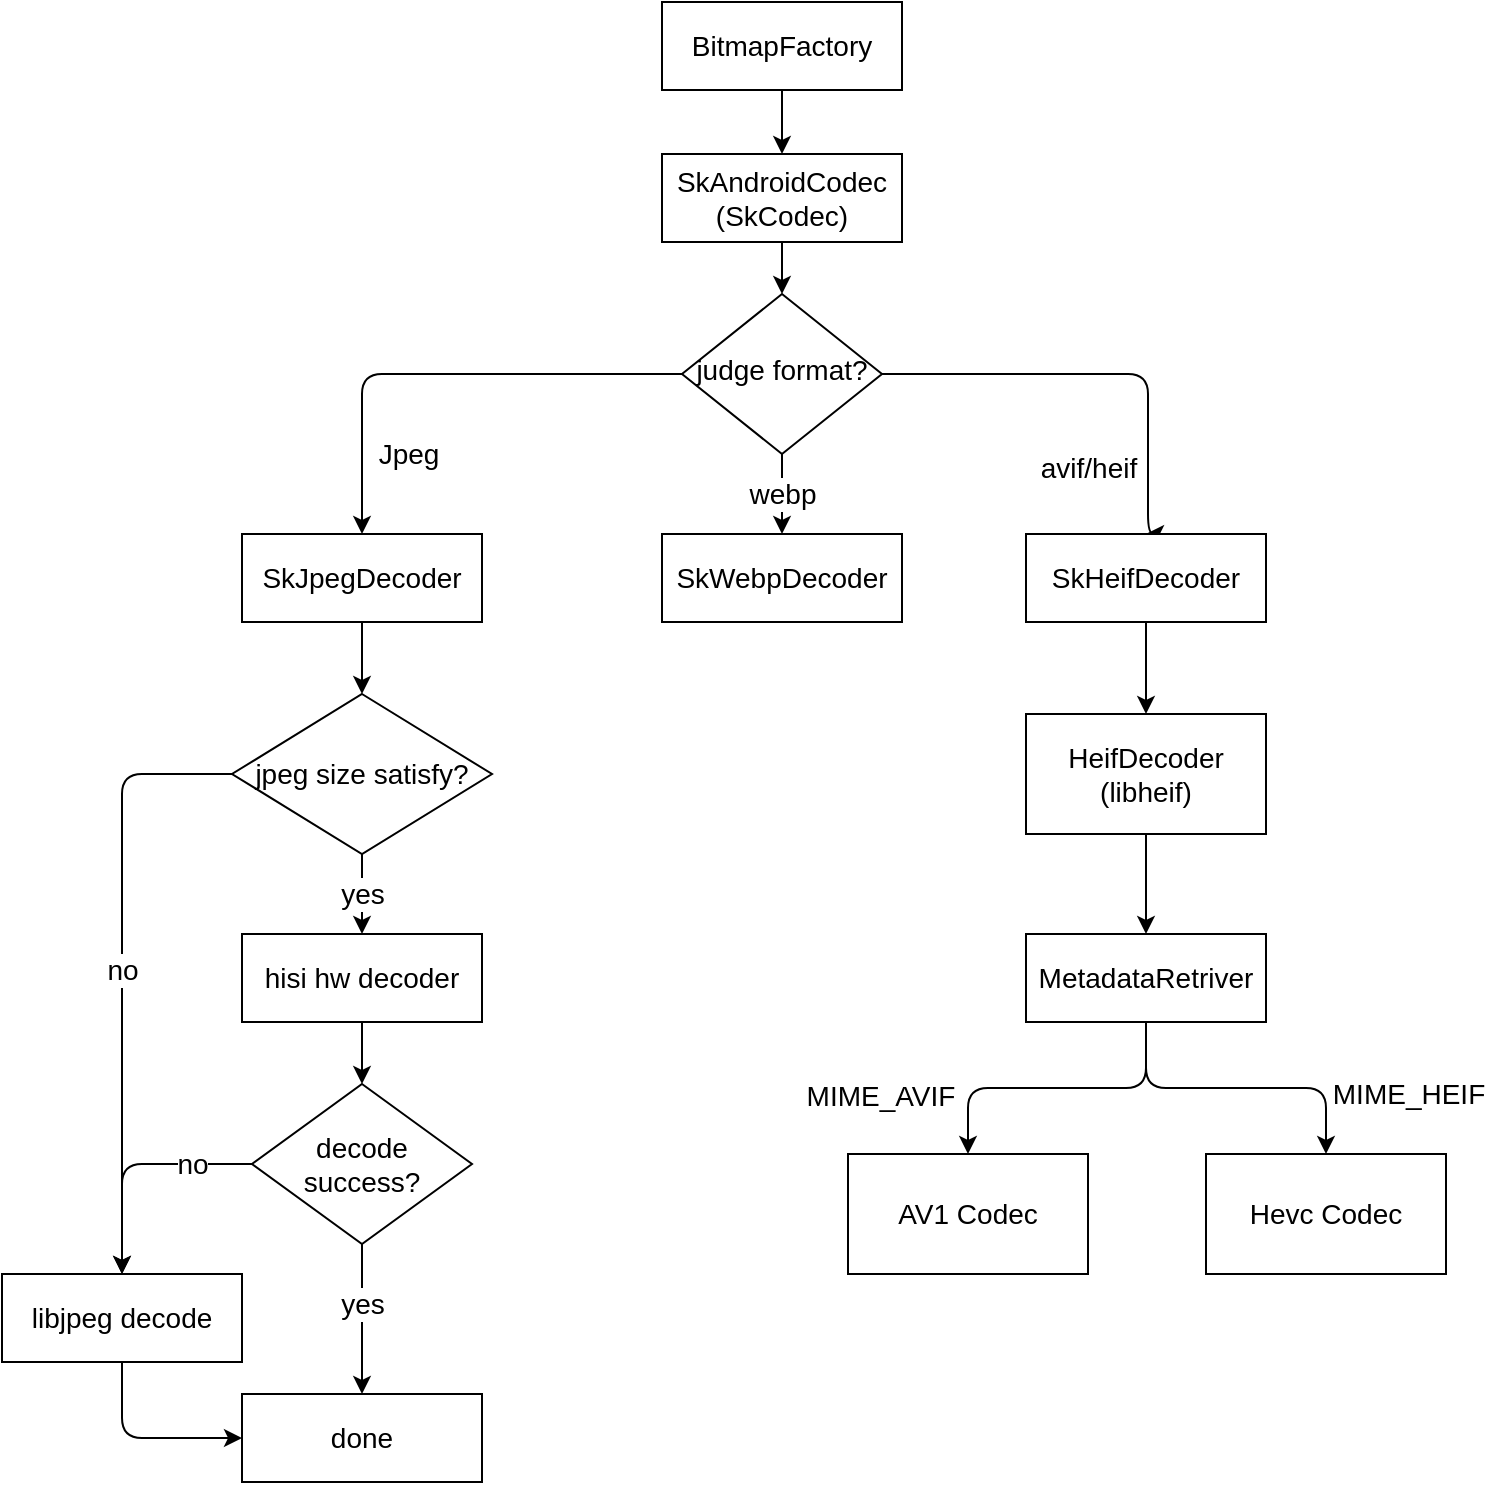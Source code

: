 <mxfile version="17.3.0" type="github" pages="3">
  <diagram id="500orS-XTbBu4sYQltuu" name="skia">
    <mxGraphModel dx="942" dy="634" grid="1" gridSize="10" guides="1" tooltips="1" connect="1" arrows="1" fold="1" page="1" pageScale="1" pageWidth="827" pageHeight="1169" math="0" shadow="0">
      <root>
        <mxCell id="0" />
        <mxCell id="1" parent="0" />
        <mxCell id="MJ2qZwMiihnjcdFoMeks-1" style="edgeStyle=orthogonalEdgeStyle;rounded=0;orthogonalLoop=1;jettySize=auto;html=1;entryX=0.5;entryY=0;entryDx=0;entryDy=0;fontSize=14;" parent="1" source="MJ2qZwMiihnjcdFoMeks-2" target="MJ2qZwMiihnjcdFoMeks-8" edge="1">
          <mxGeometry relative="1" as="geometry" />
        </mxCell>
        <mxCell id="MJ2qZwMiihnjcdFoMeks-2" value="SkAndroidCodec&lt;br&gt;(SkCodec)" style="rounded=0;whiteSpace=wrap;html=1;fontSize=14;glass=0;strokeWidth=1;shadow=0;" parent="1" vertex="1">
          <mxGeometry x="358" y="126" width="120" height="44" as="geometry" />
        </mxCell>
        <mxCell id="MJ2qZwMiihnjcdFoMeks-5" style="edgeStyle=orthogonalEdgeStyle;curved=0;rounded=1;sketch=0;orthogonalLoop=1;jettySize=auto;html=1;entryX=0.5;entryY=0;entryDx=0;entryDy=0;fontSize=14;" parent="1" source="MJ2qZwMiihnjcdFoMeks-8" target="MJ2qZwMiihnjcdFoMeks-10" edge="1">
          <mxGeometry relative="1" as="geometry" />
        </mxCell>
        <mxCell id="MJ2qZwMiihnjcdFoMeks-6" value="Jpeg" style="edgeLabel;html=1;align=center;verticalAlign=middle;resizable=0;points=[];fontSize=14;" parent="MJ2qZwMiihnjcdFoMeks-5" vertex="1" connectable="0">
          <mxGeometry x="-0.12" y="2" relative="1" as="geometry">
            <mxPoint x="-32" y="38" as="offset" />
          </mxGeometry>
        </mxCell>
        <mxCell id="MJ2qZwMiihnjcdFoMeks-7" value="webp" style="edgeStyle=orthogonalEdgeStyle;curved=0;rounded=1;sketch=0;orthogonalLoop=1;jettySize=auto;html=1;fontSize=14;" parent="1" source="MJ2qZwMiihnjcdFoMeks-8" target="MJ2qZwMiihnjcdFoMeks-11" edge="1">
          <mxGeometry relative="1" as="geometry" />
        </mxCell>
        <mxCell id="Aa1SYWjQIrs8PlUR-I1k-2" style="edgeStyle=orthogonalEdgeStyle;rounded=1;orthogonalLoop=1;jettySize=auto;html=1;fontSize=14;exitX=1;exitY=0.5;exitDx=0;exitDy=0;entryX=0.5;entryY=0;entryDx=0;entryDy=0;" edge="1" parent="1" source="MJ2qZwMiihnjcdFoMeks-8" target="Aa1SYWjQIrs8PlUR-I1k-1">
          <mxGeometry relative="1" as="geometry">
            <mxPoint x="463" y="236" as="sourcePoint" />
            <Array as="points">
              <mxPoint x="601" y="236" />
            </Array>
          </mxGeometry>
        </mxCell>
        <mxCell id="Aa1SYWjQIrs8PlUR-I1k-3" value="avif/heif" style="edgeLabel;html=1;align=center;verticalAlign=middle;resizable=0;points=[];fontSize=14;" vertex="1" connectable="0" parent="Aa1SYWjQIrs8PlUR-I1k-2">
          <mxGeometry x="0.306" y="-5" relative="1" as="geometry">
            <mxPoint x="-25" y="40" as="offset" />
          </mxGeometry>
        </mxCell>
        <mxCell id="MJ2qZwMiihnjcdFoMeks-8" value="judge format?" style="rhombus;whiteSpace=wrap;html=1;shadow=0;fontFamily=Helvetica;fontSize=14;align=center;strokeWidth=1;spacing=6;spacingTop=-4;rounded=0;" parent="1" vertex="1">
          <mxGeometry x="368" y="196" width="100" height="80" as="geometry" />
        </mxCell>
        <mxCell id="MJ2qZwMiihnjcdFoMeks-9" value="" style="edgeStyle=orthogonalEdgeStyle;curved=0;rounded=1;sketch=0;orthogonalLoop=1;jettySize=auto;html=1;fontSize=14;" parent="1" source="MJ2qZwMiihnjcdFoMeks-10" target="MJ2qZwMiihnjcdFoMeks-15" edge="1">
          <mxGeometry relative="1" as="geometry" />
        </mxCell>
        <mxCell id="MJ2qZwMiihnjcdFoMeks-10" value="SkJpegDecoder" style="rounded=0;whiteSpace=wrap;html=1;fontSize=14;glass=0;strokeWidth=1;shadow=0;" parent="1" vertex="1">
          <mxGeometry x="148" y="316" width="120" height="44" as="geometry" />
        </mxCell>
        <mxCell id="MJ2qZwMiihnjcdFoMeks-11" value="SkWebpDecoder" style="rounded=0;whiteSpace=wrap;html=1;fontSize=14;glass=0;strokeWidth=1;shadow=0;" parent="1" vertex="1">
          <mxGeometry x="358" y="316" width="120" height="44" as="geometry" />
        </mxCell>
        <mxCell id="MJ2qZwMiihnjcdFoMeks-13" value="yes" style="edgeStyle=orthogonalEdgeStyle;curved=0;rounded=1;sketch=0;orthogonalLoop=1;jettySize=auto;html=1;fontSize=14;" parent="1" source="MJ2qZwMiihnjcdFoMeks-15" target="MJ2qZwMiihnjcdFoMeks-17" edge="1">
          <mxGeometry relative="1" as="geometry" />
        </mxCell>
        <mxCell id="MJ2qZwMiihnjcdFoMeks-14" value="no" style="edgeStyle=orthogonalEdgeStyle;rounded=1;orthogonalLoop=1;jettySize=auto;html=1;exitX=0;exitY=0.5;exitDx=0;exitDy=0;fontSize=14;" parent="1" source="MJ2qZwMiihnjcdFoMeks-15" target="MJ2qZwMiihnjcdFoMeks-23" edge="1">
          <mxGeometry relative="1" as="geometry" />
        </mxCell>
        <mxCell id="MJ2qZwMiihnjcdFoMeks-15" value="jpeg size satisfy?" style="rhombus;whiteSpace=wrap;html=1;rounded=0;sketch=0;fontSize=14;" parent="1" vertex="1">
          <mxGeometry x="143" y="396" width="130" height="80" as="geometry" />
        </mxCell>
        <mxCell id="MJ2qZwMiihnjcdFoMeks-16" style="edgeStyle=orthogonalEdgeStyle;curved=0;rounded=1;sketch=0;orthogonalLoop=1;jettySize=auto;html=1;entryX=0.5;entryY=0;entryDx=0;entryDy=0;fontSize=14;" parent="1" source="MJ2qZwMiihnjcdFoMeks-17" target="MJ2qZwMiihnjcdFoMeks-21" edge="1">
          <mxGeometry relative="1" as="geometry" />
        </mxCell>
        <mxCell id="MJ2qZwMiihnjcdFoMeks-17" value="hisi hw decoder" style="rounded=0;whiteSpace=wrap;html=1;fontSize=14;glass=0;strokeWidth=1;shadow=0;" parent="1" vertex="1">
          <mxGeometry x="148" y="516" width="120" height="44" as="geometry" />
        </mxCell>
        <mxCell id="MJ2qZwMiihnjcdFoMeks-18" value="no" style="edgeStyle=orthogonalEdgeStyle;curved=0;rounded=1;sketch=0;orthogonalLoop=1;jettySize=auto;html=1;entryX=0.5;entryY=0;entryDx=0;entryDy=0;fontSize=14;" parent="1" source="MJ2qZwMiihnjcdFoMeks-21" target="MJ2qZwMiihnjcdFoMeks-23" edge="1">
          <mxGeometry x="-0.492" relative="1" as="geometry">
            <mxPoint as="offset" />
          </mxGeometry>
        </mxCell>
        <mxCell id="MJ2qZwMiihnjcdFoMeks-19" style="edgeStyle=orthogonalEdgeStyle;curved=0;rounded=1;sketch=0;orthogonalLoop=1;jettySize=auto;html=1;entryX=0.5;entryY=0;entryDx=0;entryDy=0;fontSize=14;" parent="1" source="MJ2qZwMiihnjcdFoMeks-21" target="MJ2qZwMiihnjcdFoMeks-24" edge="1">
          <mxGeometry relative="1" as="geometry">
            <Array as="points">
              <mxPoint x="208" y="706" />
              <mxPoint x="208" y="706" />
            </Array>
          </mxGeometry>
        </mxCell>
        <mxCell id="MJ2qZwMiihnjcdFoMeks-20" value="yes" style="edgeLabel;html=1;align=center;verticalAlign=middle;resizable=0;points=[];fontSize=14;" parent="MJ2qZwMiihnjcdFoMeks-19" vertex="1" connectable="0">
          <mxGeometry x="-0.827" y="-1" relative="1" as="geometry">
            <mxPoint x="1" y="23" as="offset" />
          </mxGeometry>
        </mxCell>
        <mxCell id="MJ2qZwMiihnjcdFoMeks-21" value="decode success?" style="rhombus;whiteSpace=wrap;html=1;rounded=0;sketch=0;fontSize=14;" parent="1" vertex="1">
          <mxGeometry x="153" y="591" width="110" height="80" as="geometry" />
        </mxCell>
        <mxCell id="MJ2qZwMiihnjcdFoMeks-22" style="edgeStyle=orthogonalEdgeStyle;rounded=1;orthogonalLoop=1;jettySize=auto;html=1;entryX=0;entryY=0.5;entryDx=0;entryDy=0;fontSize=14;" parent="1" source="MJ2qZwMiihnjcdFoMeks-23" target="MJ2qZwMiihnjcdFoMeks-24" edge="1">
          <mxGeometry relative="1" as="geometry" />
        </mxCell>
        <mxCell id="MJ2qZwMiihnjcdFoMeks-23" value="libjpeg decode" style="rounded=0;whiteSpace=wrap;html=1;fontSize=14;glass=0;strokeWidth=1;shadow=0;" parent="1" vertex="1">
          <mxGeometry x="28" y="686" width="120" height="44" as="geometry" />
        </mxCell>
        <mxCell id="MJ2qZwMiihnjcdFoMeks-24" value="done" style="rounded=0;whiteSpace=wrap;html=1;fontSize=14;glass=0;strokeWidth=1;shadow=0;" parent="1" vertex="1">
          <mxGeometry x="148" y="746" width="120" height="44" as="geometry" />
        </mxCell>
        <mxCell id="PBzpi2QiT0-hBkKqJuno-2" style="edgeStyle=orthogonalEdgeStyle;rounded=0;orthogonalLoop=1;jettySize=auto;html=1;entryX=0.5;entryY=0;entryDx=0;entryDy=0;fontSize=14;" parent="1" source="PBzpi2QiT0-hBkKqJuno-1" target="MJ2qZwMiihnjcdFoMeks-2" edge="1">
          <mxGeometry relative="1" as="geometry" />
        </mxCell>
        <mxCell id="PBzpi2QiT0-hBkKqJuno-1" value="BitmapFactory" style="rounded=0;whiteSpace=wrap;html=1;fontSize=14;glass=0;strokeWidth=1;shadow=0;" parent="1" vertex="1">
          <mxGeometry x="358" y="50" width="120" height="44" as="geometry" />
        </mxCell>
        <mxCell id="I4JQez4P7GIW5LG1t6vE-2" value="" style="edgeStyle=orthogonalEdgeStyle;rounded=1;orthogonalLoop=1;jettySize=auto;html=1;fontSize=14;" edge="1" parent="1" source="Aa1SYWjQIrs8PlUR-I1k-1" target="I4JQez4P7GIW5LG1t6vE-1">
          <mxGeometry relative="1" as="geometry" />
        </mxCell>
        <mxCell id="Aa1SYWjQIrs8PlUR-I1k-1" value="SkHeifDecoder" style="rounded=0;whiteSpace=wrap;html=1;fontSize=14;glass=0;strokeWidth=1;shadow=0;" vertex="1" parent="1">
          <mxGeometry x="540" y="316" width="120" height="44" as="geometry" />
        </mxCell>
        <mxCell id="I4JQez4P7GIW5LG1t6vE-4" value="" style="edgeStyle=orthogonalEdgeStyle;rounded=1;orthogonalLoop=1;jettySize=auto;html=1;fontSize=14;" edge="1" parent="1" source="I4JQez4P7GIW5LG1t6vE-1" target="I4JQez4P7GIW5LG1t6vE-3">
          <mxGeometry relative="1" as="geometry" />
        </mxCell>
        <mxCell id="I4JQez4P7GIW5LG1t6vE-1" value="HeifDecoder&lt;br&gt;(libheif)" style="whiteSpace=wrap;html=1;fontSize=14;rounded=0;glass=0;strokeWidth=1;shadow=0;" vertex="1" parent="1">
          <mxGeometry x="540" y="406" width="120" height="60" as="geometry" />
        </mxCell>
        <mxCell id="I4JQez4P7GIW5LG1t6vE-6" value="" style="edgeStyle=orthogonalEdgeStyle;rounded=1;orthogonalLoop=1;jettySize=auto;html=1;fontSize=14;" edge="1" parent="1" source="I4JQez4P7GIW5LG1t6vE-3" target="I4JQez4P7GIW5LG1t6vE-5">
          <mxGeometry relative="1" as="geometry" />
        </mxCell>
        <mxCell id="I4JQez4P7GIW5LG1t6vE-9" value="MIME_AVIF" style="edgeLabel;html=1;align=center;verticalAlign=middle;resizable=0;points=[];fontSize=14;" vertex="1" connectable="0" parent="I4JQez4P7GIW5LG1t6vE-6">
          <mxGeometry x="0.441" y="8" relative="1" as="geometry">
            <mxPoint x="-55" y="-4" as="offset" />
          </mxGeometry>
        </mxCell>
        <mxCell id="I4JQez4P7GIW5LG1t6vE-8" style="edgeStyle=orthogonalEdgeStyle;rounded=1;orthogonalLoop=1;jettySize=auto;html=1;fontSize=14;" edge="1" parent="1" source="I4JQez4P7GIW5LG1t6vE-3" target="I4JQez4P7GIW5LG1t6vE-7">
          <mxGeometry relative="1" as="geometry" />
        </mxCell>
        <mxCell id="I4JQez4P7GIW5LG1t6vE-10" value="MIME_HEIF" style="edgeLabel;html=1;align=center;verticalAlign=middle;resizable=0;points=[];fontSize=14;" vertex="1" connectable="0" parent="I4JQez4P7GIW5LG1t6vE-8">
          <mxGeometry x="0.369" y="-3" relative="1" as="geometry">
            <mxPoint x="57" as="offset" />
          </mxGeometry>
        </mxCell>
        <mxCell id="I4JQez4P7GIW5LG1t6vE-3" value="MetadataRetriver" style="whiteSpace=wrap;html=1;fontSize=14;rounded=0;glass=0;strokeWidth=1;shadow=0;" vertex="1" parent="1">
          <mxGeometry x="540" y="516" width="120" height="44" as="geometry" />
        </mxCell>
        <mxCell id="I4JQez4P7GIW5LG1t6vE-5" value="AV1 Codec" style="whiteSpace=wrap;html=1;fontSize=14;rounded=0;glass=0;strokeWidth=1;shadow=0;" vertex="1" parent="1">
          <mxGeometry x="451" y="626" width="120" height="60" as="geometry" />
        </mxCell>
        <mxCell id="I4JQez4P7GIW5LG1t6vE-7" value="Hevc Codec" style="whiteSpace=wrap;html=1;fontSize=14;rounded=0;glass=0;strokeWidth=1;shadow=0;" vertex="1" parent="1">
          <mxGeometry x="630" y="626" width="120" height="60" as="geometry" />
        </mxCell>
      </root>
    </mxGraphModel>
  </diagram>
  <diagram id="ddJc31vK7v3fRZzdFu9u" name="audio_standard">
    <mxGraphModel dx="942" dy="634" grid="1" gridSize="10" guides="1" tooltips="1" connect="1" arrows="1" fold="1" page="1" pageScale="1" pageWidth="827" pageHeight="1169" math="0" shadow="0">
      <root>
        <mxCell id="0" />
        <mxCell id="1" parent="0" />
        <mxCell id="QzZd-J87ujcWPTXY1pYF-1" value="CLASS_TYPE_PRIMARY" style="edgeStyle=orthogonalEdgeStyle;rounded=0;sketch=0;orthogonalLoop=1;jettySize=auto;html=1;fontSize=14;" parent="1" source="QzZd-J87ujcWPTXY1pYF-4" target="QzZd-J87ujcWPTXY1pYF-7" edge="1">
          <mxGeometry x="0.737" relative="1" as="geometry">
            <mxPoint as="offset" />
          </mxGeometry>
        </mxCell>
        <mxCell id="QzZd-J87ujcWPTXY1pYF-2" value="&lt;span style=&quot;color: rgb(0, 0, 0); font-family: helvetica; font-size: 14px; font-style: normal; font-weight: 400; letter-spacing: normal; text-align: center; text-indent: 0px; text-transform: none; word-spacing: 0px; background-color: rgb(255, 255, 255); display: inline; float: none;&quot;&gt;CLASS_TYPE_A2DP&lt;/span&gt;" style="edgeStyle=orthogonalEdgeStyle;curved=0;rounded=1;sketch=0;orthogonalLoop=1;jettySize=auto;html=1;fontSize=14;" parent="1" edge="1">
          <mxGeometry relative="1" as="geometry">
            <mxPoint x="426" y="330" as="sourcePoint" />
            <mxPoint x="426" y="410" as="targetPoint" />
            <mxPoint as="offset" />
          </mxGeometry>
        </mxCell>
        <mxCell id="QzZd-J87ujcWPTXY1pYF-3" value="&lt;span style=&quot;color: rgb(0, 0, 0); font-family: helvetica; font-size: 14px; font-style: normal; font-weight: 400; letter-spacing: normal; text-align: center; text-indent: 0px; text-transform: none; word-spacing: 0px; background-color: rgb(255, 255, 255); display: inline; float: none;&quot;&gt;CLASS_TYPE_DISTRIBUTEDAUDIO&lt;/span&gt;" style="edgeStyle=orthogonalEdgeStyle;rounded=0;sketch=0;orthogonalLoop=1;jettySize=auto;html=1;fontSize=14;" parent="1" source="QzZd-J87ujcWPTXY1pYF-4" target="QzZd-J87ujcWPTXY1pYF-10" edge="1">
          <mxGeometry x="0.73" relative="1" as="geometry">
            <mxPoint as="offset" />
          </mxGeometry>
        </mxCell>
        <mxCell id="QzZd-J87ujcWPTXY1pYF-4" value="RenderSInkAdapter" style="rounded=0;whiteSpace=wrap;html=1;sketch=0;fontSize=12;" parent="1" vertex="1">
          <mxGeometry x="365" y="280" width="120" height="60" as="geometry" />
        </mxCell>
        <mxCell id="QzZd-J87ujcWPTXY1pYF-5" style="edgeStyle=orthogonalEdgeStyle;rounded=0;orthogonalLoop=1;jettySize=auto;html=1;entryX=0.5;entryY=0;entryDx=0;entryDy=0;fontSize=14;" parent="1" source="QzZd-J87ujcWPTXY1pYF-7" target="QzZd-J87ujcWPTXY1pYF-16" edge="1">
          <mxGeometry relative="1" as="geometry" />
        </mxCell>
        <mxCell id="QzZd-J87ujcWPTXY1pYF-6" style="edgeStyle=orthogonalEdgeStyle;rounded=0;orthogonalLoop=1;jettySize=auto;html=1;fontSize=14;" parent="1" source="QzZd-J87ujcWPTXY1pYF-7" target="QzZd-J87ujcWPTXY1pYF-18" edge="1">
          <mxGeometry relative="1" as="geometry" />
        </mxCell>
        <mxCell id="QzZd-J87ujcWPTXY1pYF-7" value="AudioRendererSink" style="rounded=0;whiteSpace=wrap;html=1;sketch=0;fontSize=12;" parent="1" vertex="1">
          <mxGeometry x="111" y="410" width="120" height="60" as="geometry" />
        </mxCell>
        <mxCell id="QzZd-J87ujcWPTXY1pYF-8" value="BlutoothAudioRendererSink" style="rounded=0;whiteSpace=wrap;html=1;sketch=0;fontSize=12;" parent="1" vertex="1">
          <mxGeometry x="345" y="410" width="160" height="60" as="geometry" />
        </mxCell>
        <mxCell id="QzZd-J87ujcWPTXY1pYF-9" style="edgeStyle=orthogonalEdgeStyle;rounded=0;orthogonalLoop=1;jettySize=auto;html=1;fontSize=14;" parent="1" source="QzZd-J87ujcWPTXY1pYF-10" target="QzZd-J87ujcWPTXY1pYF-24" edge="1">
          <mxGeometry relative="1" as="geometry" />
        </mxCell>
        <mxCell id="QzZd-J87ujcWPTXY1pYF-10" value="DistributedAudioRenderSink" style="rounded=0;whiteSpace=wrap;html=1;sketch=0;fillColor=#ffe6cc;strokeColor=#d79b00;fontSize=12;" parent="1" vertex="1">
          <mxGeometry x="591" y="410" width="160" height="60" as="geometry" />
        </mxCell>
        <mxCell id="QzZd-J87ujcWPTXY1pYF-11" style="edgeStyle=orthogonalEdgeStyle;rounded=0;orthogonalLoop=1;jettySize=auto;html=1;entryX=0.5;entryY=0;entryDx=0;entryDy=0;fontSize=14;" parent="1" source="QzZd-J87ujcWPTXY1pYF-12" target="QzZd-J87ujcWPTXY1pYF-4" edge="1">
          <mxGeometry relative="1" as="geometry" />
        </mxCell>
        <mxCell id="QzZd-J87ujcWPTXY1pYF-12" value="RendererSinkInit" style="rounded=0;whiteSpace=wrap;html=1;sketch=0;fontSize=14;" parent="1" vertex="1">
          <mxGeometry x="365" y="190" width="120" height="60" as="geometry" />
        </mxCell>
        <mxCell id="QzZd-J87ujcWPTXY1pYF-13" style="edgeStyle=orthogonalEdgeStyle;rounded=0;orthogonalLoop=1;jettySize=auto;html=1;entryX=0.5;entryY=0;entryDx=0;entryDy=0;fontSize=14;" parent="1" source="QzZd-J87ujcWPTXY1pYF-14" target="QzZd-J87ujcWPTXY1pYF-12" edge="1">
          <mxGeometry relative="1" as="geometry" />
        </mxCell>
        <mxCell id="QzZd-J87ujcWPTXY1pYF-14" value="PaHdiSinkNew" style="rounded=0;whiteSpace=wrap;html=1;sketch=0;fontSize=14;" parent="1" vertex="1">
          <mxGeometry x="365" y="100" width="120" height="60" as="geometry" />
        </mxCell>
        <mxCell id="QzZd-J87ujcWPTXY1pYF-15" style="edgeStyle=orthogonalEdgeStyle;rounded=0;orthogonalLoop=1;jettySize=auto;html=1;entryX=0.5;entryY=0;entryDx=0;entryDy=0;fontSize=14;" parent="1" source="QzZd-J87ujcWPTXY1pYF-16" target="QzZd-J87ujcWPTXY1pYF-21" edge="1">
          <mxGeometry relative="1" as="geometry" />
        </mxCell>
        <mxCell id="QzZd-J87ujcWPTXY1pYF-16" value="audio_adapter_service" style="rounded=0;whiteSpace=wrap;html=1;sketch=0;fontSize=12;" parent="1" vertex="1">
          <mxGeometry x="31" y="584" width="120" height="60" as="geometry" />
        </mxCell>
        <mxCell id="QzZd-J87ujcWPTXY1pYF-17" style="edgeStyle=orthogonalEdgeStyle;rounded=0;orthogonalLoop=1;jettySize=auto;html=1;entryX=0.5;entryY=0;entryDx=0;entryDy=0;fontSize=14;" parent="1" source="QzZd-J87ujcWPTXY1pYF-18" target="QzZd-J87ujcWPTXY1pYF-22" edge="1">
          <mxGeometry relative="1" as="geometry" />
        </mxCell>
        <mxCell id="QzZd-J87ujcWPTXY1pYF-18" value="audio_hdi_service" style="rounded=0;whiteSpace=wrap;html=1;sketch=0;fontSize=14;" parent="1" vertex="1">
          <mxGeometry x="225" y="584" width="120" height="60" as="geometry" />
        </mxCell>
        <mxCell id="QzZd-J87ujcWPTXY1pYF-19" value="Baltimore" style="text;html=1;resizable=0;autosize=1;align=center;verticalAlign=middle;points=[];fillColor=none;strokeColor=none;rounded=0;fontSize=14;" parent="1" vertex="1">
          <mxGeometry x="16" y="564" width="70" height="20" as="geometry" />
        </mxCell>
        <mxCell id="QzZd-J87ujcWPTXY1pYF-20" value="bluezone" style="text;html=1;resizable=0;autosize=1;align=center;verticalAlign=middle;points=[];fillColor=none;strokeColor=none;rounded=0;fontSize=14;" parent="1" vertex="1">
          <mxGeometry x="295" y="564" width="70" height="20" as="geometry" />
        </mxCell>
        <mxCell id="QzZd-J87ujcWPTXY1pYF-21" value="hisi device hal" style="rounded=0;whiteSpace=wrap;html=1;sketch=0;fontSize=14;" parent="1" vertex="1">
          <mxGeometry x="31" y="684" width="120" height="60" as="geometry" />
        </mxCell>
        <mxCell id="QzZd-J87ujcWPTXY1pYF-22" value="open device hdf" style="rounded=0;whiteSpace=wrap;html=1;sketch=0;fontSize=14;" parent="1" vertex="1">
          <mxGeometry x="225" y="684" width="120" height="60" as="geometry" />
        </mxCell>
        <mxCell id="QzZd-J87ujcWPTXY1pYF-23" value="" style="endArrow=none;dashed=1;html=1;rounded=0;fontSize=14;" parent="1" edge="1">
          <mxGeometry width="50" height="50" relative="1" as="geometry">
            <mxPoint x="21" y="502" as="sourcePoint" />
            <mxPoint x="811" y="502" as="targetPoint" />
          </mxGeometry>
        </mxCell>
        <mxCell id="QzZd-J87ujcWPTXY1pYF-24" value="distributed_audio_&lt;br style=&quot;font-size: 14px;&quot;&gt;adapter_service" style="rounded=0;html=1;sketch=0;fillColor=#dae8fc;strokeColor=#6c8ebf;whiteSpace=wrap;fontSize=14;" parent="1" vertex="1">
          <mxGeometry x="611" y="560" width="120" height="60" as="geometry" />
        </mxCell>
        <mxCell id="QzZd-J87ujcWPTXY1pYF-25" value="HDI" style="text;html=1;resizable=0;autosize=1;align=center;verticalAlign=middle;points=[];fillColor=none;strokeColor=none;rounded=0;fontSize=14;" parent="1" vertex="1">
          <mxGeometry x="26" y="480" width="40" height="20" as="geometry" />
        </mxCell>
      </root>
    </mxGraphModel>
  </diagram>
  <diagram id="TrVGcVlIdTUBXknsnCSI" name="audio_resample">
    <mxGraphModel dx="942" dy="634" grid="1" gridSize="10" guides="1" tooltips="1" connect="1" arrows="1" fold="1" page="1" pageScale="1" pageWidth="827" pageHeight="1169" math="0" shadow="0">
      <root>
        <mxCell id="0" />
        <mxCell id="1" parent="0" />
        <mxCell id="lPMabNqez4jnaqoCPft8-7" value="Codec" style="rounded=0;whiteSpace=wrap;html=1;align=left;verticalAlign=top;fontSize=14;" parent="1" vertex="1">
          <mxGeometry x="78" y="830" width="675" height="110" as="geometry" />
        </mxCell>
        <mxCell id="lPMabNqez4jnaqoCPft8-2" value="HIFI" style="rounded=0;whiteSpace=wrap;html=1;align=left;verticalAlign=top;fontSize=14;" parent="1" vertex="1">
          <mxGeometry x="78" y="630" width="675" height="160" as="geometry" />
        </mxCell>
        <mxCell id="YdGlFqyfEmOTLMtge3Zq-1" value="Primary HAL" style="rounded=0;whiteSpace=wrap;html=1;align=left;verticalAlign=top;fontSize=14;" parent="1" vertex="1">
          <mxGeometry x="78" y="450" width="675" height="160" as="geometry" />
        </mxCell>
        <mxCell id="YdGlFqyfEmOTLMtge3Zq-2" value="AudioFlinger" style="rounded=0;whiteSpace=wrap;html=1;align=left;verticalAlign=top;fontSize=14;" parent="1" vertex="1">
          <mxGeometry x="78" y="170" width="675" height="230" as="geometry" />
        </mxCell>
        <mxCell id="YdGlFqyfEmOTLMtge3Zq-3" style="edgeStyle=orthogonalEdgeStyle;rounded=0;orthogonalLoop=1;jettySize=auto;html=1;fontSize=14;" parent="1" source="YdGlFqyfEmOTLMtge3Zq-4" target="YdGlFqyfEmOTLMtge3Zq-16" edge="1">
          <mxGeometry relative="1" as="geometry" />
        </mxCell>
        <mxCell id="YdGlFqyfEmOTLMtge3Zq-4" value="primary" style="rounded=0;whiteSpace=wrap;html=1;fontSize=14;" parent="1" vertex="1">
          <mxGeometry x="153" y="200" width="120" height="60" as="geometry" />
        </mxCell>
        <mxCell id="YdGlFqyfEmOTLMtge3Zq-5" style="edgeStyle=orthogonalEdgeStyle;rounded=0;orthogonalLoop=1;jettySize=auto;html=1;entryX=0.5;entryY=0;entryDx=0;entryDy=0;fontSize=14;" parent="1" source="YdGlFqyfEmOTLMtge3Zq-6" target="YdGlFqyfEmOTLMtge3Zq-16" edge="1">
          <mxGeometry relative="1" as="geometry" />
        </mxCell>
        <mxCell id="YdGlFqyfEmOTLMtge3Zq-6" value="deepbuffer" style="rounded=0;whiteSpace=wrap;html=1;fontSize=14;" parent="1" vertex="1">
          <mxGeometry x="303" y="200" width="120" height="60" as="geometry" />
        </mxCell>
        <mxCell id="YdGlFqyfEmOTLMtge3Zq-7" style="edgeStyle=orthogonalEdgeStyle;rounded=0;orthogonalLoop=1;jettySize=auto;html=1;fontSize=14;" parent="1" source="YdGlFqyfEmOTLMtge3Zq-8" target="YdGlFqyfEmOTLMtge3Zq-14" edge="1">
          <mxGeometry relative="1" as="geometry" />
        </mxCell>
        <mxCell id="YdGlFqyfEmOTLMtge3Zq-8" value="direct&lt;br&gt;&lt;br&gt;44100, 2ch, 16bit" style="rounded=0;whiteSpace=wrap;html=1;fontSize=14;" parent="1" vertex="1">
          <mxGeometry x="453" y="200" width="120" height="60" as="geometry" />
        </mxCell>
        <mxCell id="YdGlFqyfEmOTLMtge3Zq-9" style="edgeStyle=orthogonalEdgeStyle;rounded=0;orthogonalLoop=1;jettySize=auto;html=1;fontSize=14;" parent="1" source="YdGlFqyfEmOTLMtge3Zq-10" target="YdGlFqyfEmOTLMtge3Zq-20" edge="1">
          <mxGeometry relative="1" as="geometry" />
        </mxCell>
        <mxCell id="YdGlFqyfEmOTLMtge3Zq-10" value="offload&lt;br style=&quot;font-size: 14px;&quot;&gt;&lt;br style=&quot;font-size: 14px;&quot;&gt;mp3/aac" style="rounded=0;whiteSpace=wrap;html=1;fontSize=14;" parent="1" vertex="1">
          <mxGeometry x="615" y="200" width="120" height="60" as="geometry" />
        </mxCell>
        <mxCell id="YdGlFqyfEmOTLMtge3Zq-11" style="edgeStyle=orthogonalEdgeStyle;rounded=0;orthogonalLoop=1;jettySize=auto;html=1;fontSize=14;entryX=0.5;entryY=0;entryDx=0;entryDy=0;" parent="1" source="YdGlFqyfEmOTLMtge3Zq-12" target="YdGlFqyfEmOTLMtge3Zq-2" edge="1">
          <mxGeometry relative="1" as="geometry" />
        </mxCell>
        <mxCell id="YdGlFqyfEmOTLMtge3Zq-12" value="AudioTrack&lt;br style=&quot;font-size: 14px;&quot;&gt;&lt;br style=&quot;font-size: 14px;&quot;&gt;&lt;span style=&quot;font-size: 14px;&quot;&gt;44100, 2ch, 16bit&lt;/span&gt;" style="rounded=0;whiteSpace=wrap;html=1;fontSize=14;" parent="1" vertex="1">
          <mxGeometry x="298" y="60" width="235" height="60" as="geometry" />
        </mxCell>
        <mxCell id="BvIoxhBFIJB7n_9em87E-5" style="edgeStyle=orthogonalEdgeStyle;rounded=0;orthogonalLoop=1;jettySize=auto;html=1;entryX=0.5;entryY=0;entryDx=0;entryDy=0;fontSize=14;" edge="1" parent="1" source="YdGlFqyfEmOTLMtge3Zq-13" target="lPMabNqez4jnaqoCPft8-3">
          <mxGeometry relative="1" as="geometry" />
        </mxCell>
        <mxCell id="YdGlFqyfEmOTLMtge3Zq-13" value="deepbuffer module" style="rounded=0;whiteSpace=wrap;html=1;fontSize=14;" parent="1" vertex="1">
          <mxGeometry x="298" y="510" width="120" height="60" as="geometry" />
        </mxCell>
        <mxCell id="BvIoxhBFIJB7n_9em87E-4" style="edgeStyle=orthogonalEdgeStyle;rounded=0;orthogonalLoop=1;jettySize=auto;html=1;fontSize=14;" edge="1" parent="1" source="YdGlFqyfEmOTLMtge3Zq-14" target="lPMabNqez4jnaqoCPft8-3">
          <mxGeometry relative="1" as="geometry">
            <Array as="points">
              <mxPoint x="513" y="600" />
              <mxPoint x="358" y="600" />
            </Array>
          </mxGeometry>
        </mxCell>
        <mxCell id="YdGlFqyfEmOTLMtge3Zq-14" value="&lt;span&gt;direct module&lt;/span&gt;" style="rounded=0;whiteSpace=wrap;html=1;fontSize=14;" parent="1" vertex="1">
          <mxGeometry x="453" y="510" width="120" height="60" as="geometry" />
        </mxCell>
        <mxCell id="YdGlFqyfEmOTLMtge3Zq-15" value="48000, 2ch, 16bit" style="edgeStyle=orthogonalEdgeStyle;rounded=0;orthogonalLoop=1;jettySize=auto;html=1;fontSize=14;" parent="1" source="YdGlFqyfEmOTLMtge3Zq-16" target="YdGlFqyfEmOTLMtge3Zq-17" edge="1">
          <mxGeometry x="-0.512" relative="1" as="geometry">
            <mxPoint as="offset" />
            <Array as="points">
              <mxPoint x="278" y="430" />
              <mxPoint x="213" y="430" />
            </Array>
          </mxGeometry>
        </mxCell>
        <mxCell id="YdGlFqyfEmOTLMtge3Zq-16" value="resample&lt;br style=&quot;font-size: 14px;&quot;&gt;&lt;br style=&quot;font-size: 14px;&quot;&gt;libaudioprocessing" style="rounded=0;whiteSpace=wrap;html=1;fillColor=#f8cecc;strokeColor=#b85450;fontSize=14;" parent="1" vertex="1">
          <mxGeometry x="218" y="310" width="120" height="60" as="geometry" />
        </mxCell>
        <mxCell id="lPMabNqez4jnaqoCPft8-6" style="edgeStyle=orthogonalEdgeStyle;rounded=0;orthogonalLoop=1;jettySize=auto;html=1;entryX=0.5;entryY=0;entryDx=0;entryDy=0;fontSize=14;exitX=0.5;exitY=1;exitDx=0;exitDy=0;" parent="1" source="YdGlFqyfEmOTLMtge3Zq-17" target="lPMabNqez4jnaqoCPft8-3" edge="1">
          <mxGeometry relative="1" as="geometry">
            <Array as="points">
              <mxPoint x="213" y="600" />
              <mxPoint x="358" y="600" />
            </Array>
          </mxGeometry>
        </mxCell>
        <mxCell id="YdGlFqyfEmOTLMtge3Zq-17" value="primary module&lt;br style=&quot;font-size: 14px;&quot;&gt;48000, 2ch, 16bit" style="rounded=0;whiteSpace=wrap;html=1;fontSize=14;" parent="1" vertex="1">
          <mxGeometry x="153" y="510" width="120" height="60" as="geometry" />
        </mxCell>
        <mxCell id="YdGlFqyfEmOTLMtge3Zq-19" value="" style="edgeStyle=orthogonalEdgeStyle;rounded=0;orthogonalLoop=1;jettySize=auto;html=1;exitX=0.5;exitY=1;exitDx=0;exitDy=0;fontSize=14;" parent="1" source="YdGlFqyfEmOTLMtge3Zq-16" target="YdGlFqyfEmOTLMtge3Zq-13" edge="1">
          <mxGeometry relative="1" as="geometry">
            <mxPoint x="288" y="370" as="sourcePoint" />
            <mxPoint x="223" y="520" as="targetPoint" />
            <Array as="points">
              <mxPoint x="278" y="430" />
              <mxPoint x="363" y="430" />
            </Array>
          </mxGeometry>
        </mxCell>
        <mxCell id="BvIoxhBFIJB7n_9em87E-11" value="" style="edgeStyle=orthogonalEdgeStyle;rounded=0;orthogonalLoop=1;jettySize=auto;html=1;fontSize=14;" edge="1" parent="1" source="YdGlFqyfEmOTLMtge3Zq-20" target="BvIoxhBFIJB7n_9em87E-10">
          <mxGeometry relative="1" as="geometry" />
        </mxCell>
        <mxCell id="YdGlFqyfEmOTLMtge3Zq-20" value="offload module" style="rounded=0;whiteSpace=wrap;html=1;fontSize=14;" parent="1" vertex="1">
          <mxGeometry x="615" y="510" width="120" height="60" as="geometry" />
        </mxCell>
        <mxCell id="lPMabNqez4jnaqoCPft8-9" style="edgeStyle=orthogonalEdgeStyle;rounded=0;orthogonalLoop=1;jettySize=auto;html=1;exitX=0.5;exitY=1;exitDx=0;exitDy=0;fontSize=14;" parent="1" source="xU6SOTucd9r9IttR_yI2-2" target="lPMabNqez4jnaqoCPft8-8" edge="1">
          <mxGeometry relative="1" as="geometry">
            <mxPoint x="213" y="780" as="sourcePoint" />
          </mxGeometry>
        </mxCell>
        <mxCell id="xU6SOTucd9r9IttR_yI2-1" value="&lt;span style=&quot;font-family: helvetica; font-size: 14px;&quot;&gt;48000, 2ch, 16bit&lt;/span&gt;" style="edgeLabel;html=1;align=center;verticalAlign=middle;resizable=0;points=[];fontSize=14;" parent="lPMabNqez4jnaqoCPft8-9" vertex="1" connectable="0">
          <mxGeometry x="0.22" y="2" relative="1" as="geometry">
            <mxPoint x="-2" y="-13" as="offset" />
          </mxGeometry>
        </mxCell>
        <mxCell id="xU6SOTucd9r9IttR_yI2-3" style="edgeStyle=orthogonalEdgeStyle;rounded=0;orthogonalLoop=1;jettySize=auto;html=1;fontSize=14;" parent="1" source="lPMabNqez4jnaqoCPft8-3" target="xU6SOTucd9r9IttR_yI2-2" edge="1">
          <mxGeometry relative="1" as="geometry" />
        </mxCell>
        <mxCell id="lPMabNqez4jnaqoCPft8-3" value="Resample" style="rounded=0;whiteSpace=wrap;html=1;fontSize=14;" parent="1" vertex="1">
          <mxGeometry x="298" y="650" width="120" height="50" as="geometry" />
        </mxCell>
        <mxCell id="lPMabNqez4jnaqoCPft8-4" value="SPK" style="rounded=0;whiteSpace=wrap;html=1;fontSize=14;" parent="1" vertex="1">
          <mxGeometry x="298" y="980" width="120" height="60" as="geometry" />
        </mxCell>
        <mxCell id="lPMabNqez4jnaqoCPft8-5" value="Headphone" style="rounded=0;whiteSpace=wrap;html=1;fontSize=14;" parent="1" vertex="1">
          <mxGeometry x="448" y="980" width="120" height="60" as="geometry" />
        </mxCell>
        <mxCell id="BvIoxhBFIJB7n_9em87E-8" style="edgeStyle=orthogonalEdgeStyle;rounded=0;orthogonalLoop=1;jettySize=auto;html=1;fontSize=14;" edge="1" parent="1" source="lPMabNqez4jnaqoCPft8-8" target="lPMabNqez4jnaqoCPft8-5">
          <mxGeometry relative="1" as="geometry" />
        </mxCell>
        <mxCell id="lPMabNqez4jnaqoCPft8-8" value="DAC" style="rounded=0;whiteSpace=wrap;html=1;fontSize=14;" parent="1" vertex="1">
          <mxGeometry x="298" y="850" width="120" height="60" as="geometry" />
        </mxCell>
        <mxCell id="lPMabNqez4jnaqoCPft8-10" value="&lt;span style=&quot;color: rgb(0, 0, 0); font-family: helvetica; font-size: 14px; font-style: normal; font-weight: 400; letter-spacing: normal; text-align: center; text-indent: 0px; text-transform: none; word-spacing: 0px; background-color: rgb(255, 255, 255); display: inline; float: none;&quot;&gt;48000, 2ch, 16bit&lt;/span&gt;" style="edgeStyle=orthogonalEdgeStyle;rounded=0;orthogonalLoop=1;jettySize=auto;html=1;entryX=0.5;entryY=0;entryDx=0;entryDy=0;fontSize=14;" parent="1" source="lPMabNqez4jnaqoCPft8-8" target="lPMabNqez4jnaqoCPft8-4" edge="1">
          <mxGeometry x="0.429" relative="1" as="geometry">
            <mxPoint as="offset" />
          </mxGeometry>
        </mxCell>
        <mxCell id="xU6SOTucd9r9IttR_yI2-2" value="Mix" style="rounded=0;whiteSpace=wrap;html=1;fontSize=14;" parent="1" vertex="1">
          <mxGeometry x="298" y="720" width="120" height="50" as="geometry" />
        </mxCell>
        <mxCell id="BvIoxhBFIJB7n_9em87E-1" value="" style="curved=1;endArrow=classic;html=1;rounded=0;fontSize=14;exitX=0.75;exitY=1;exitDx=0;exitDy=0;entryX=1;entryY=0.25;entryDx=0;entryDy=0;fillColor=#e1d5e7;strokeColor=#9673a6;" edge="1" parent="1" source="YdGlFqyfEmOTLMtge3Zq-12" target="lPMabNqez4jnaqoCPft8-3">
          <mxGeometry width="50" height="50" relative="1" as="geometry">
            <mxPoint x="418" y="630" as="sourcePoint" />
            <mxPoint x="468" y="580" as="targetPoint" />
            <Array as="points">
              <mxPoint x="498" y="240" />
              <mxPoint x="478" y="620" />
            </Array>
          </mxGeometry>
        </mxCell>
        <mxCell id="BvIoxhBFIJB7n_9em87E-3" style="edgeStyle=orthogonalEdgeStyle;rounded=0;orthogonalLoop=1;jettySize=auto;html=1;fontSize=14;" edge="1" parent="1" source="BvIoxhBFIJB7n_9em87E-2" target="YdGlFqyfEmOTLMtge3Zq-10">
          <mxGeometry relative="1" as="geometry" />
        </mxCell>
        <mxCell id="BvIoxhBFIJB7n_9em87E-2" value="AudioTrack&lt;br style=&quot;font-size: 14px&quot;&gt;&lt;br style=&quot;font-size: 14px&quot;&gt;&lt;span style=&quot;font-size: 14px&quot;&gt;aac/MP3&lt;/span&gt;" style="rounded=0;whiteSpace=wrap;html=1;fontSize=14;" vertex="1" parent="1">
          <mxGeometry x="598" y="60" width="155" height="60" as="geometry" />
        </mxCell>
        <mxCell id="BvIoxhBFIJB7n_9em87E-12" style="edgeStyle=orthogonalEdgeStyle;rounded=0;orthogonalLoop=1;jettySize=auto;html=1;entryX=1;entryY=0.5;entryDx=0;entryDy=0;fontSize=14;" edge="1" parent="1" source="BvIoxhBFIJB7n_9em87E-10" target="lPMabNqez4jnaqoCPft8-3">
          <mxGeometry relative="1" as="geometry" />
        </mxCell>
        <mxCell id="BvIoxhBFIJB7n_9em87E-10" value="codec" style="rounded=0;whiteSpace=wrap;html=1;fontSize=14;" vertex="1" parent="1">
          <mxGeometry x="615" y="650" width="120" height="50" as="geometry" />
        </mxCell>
      </root>
    </mxGraphModel>
  </diagram>
</mxfile>
